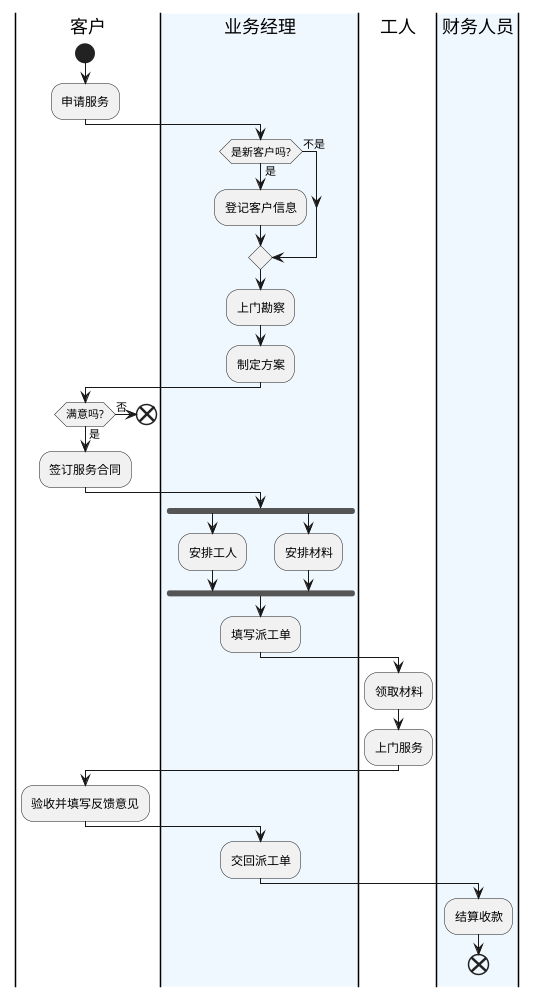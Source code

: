 @startuml
|客户|
start
:申请服务;
|#AliceBlue|业务经理|
if (是新客户吗?) then (是)
  :登记客户信息;
else (不是)
endif
:上门勘察;
:制定方案;
|客户|
if (满意吗?) then (否)
  end
else(是)
  :签订服务合同;
  |#AliceBlue|业务经理|
  fork
     :安排工人;
  fork again
     :安排材料;
  end fork
  :填写派工单;
  |工人|
  :领取材料;
  :上门服务;
  |客户|
  :验收并填写反馈意见;
  |#AliceBlue|业务经理|
  :交回派工单;
  |#AliceBlue|财务人员|
  :结算收款;
end
@enduml